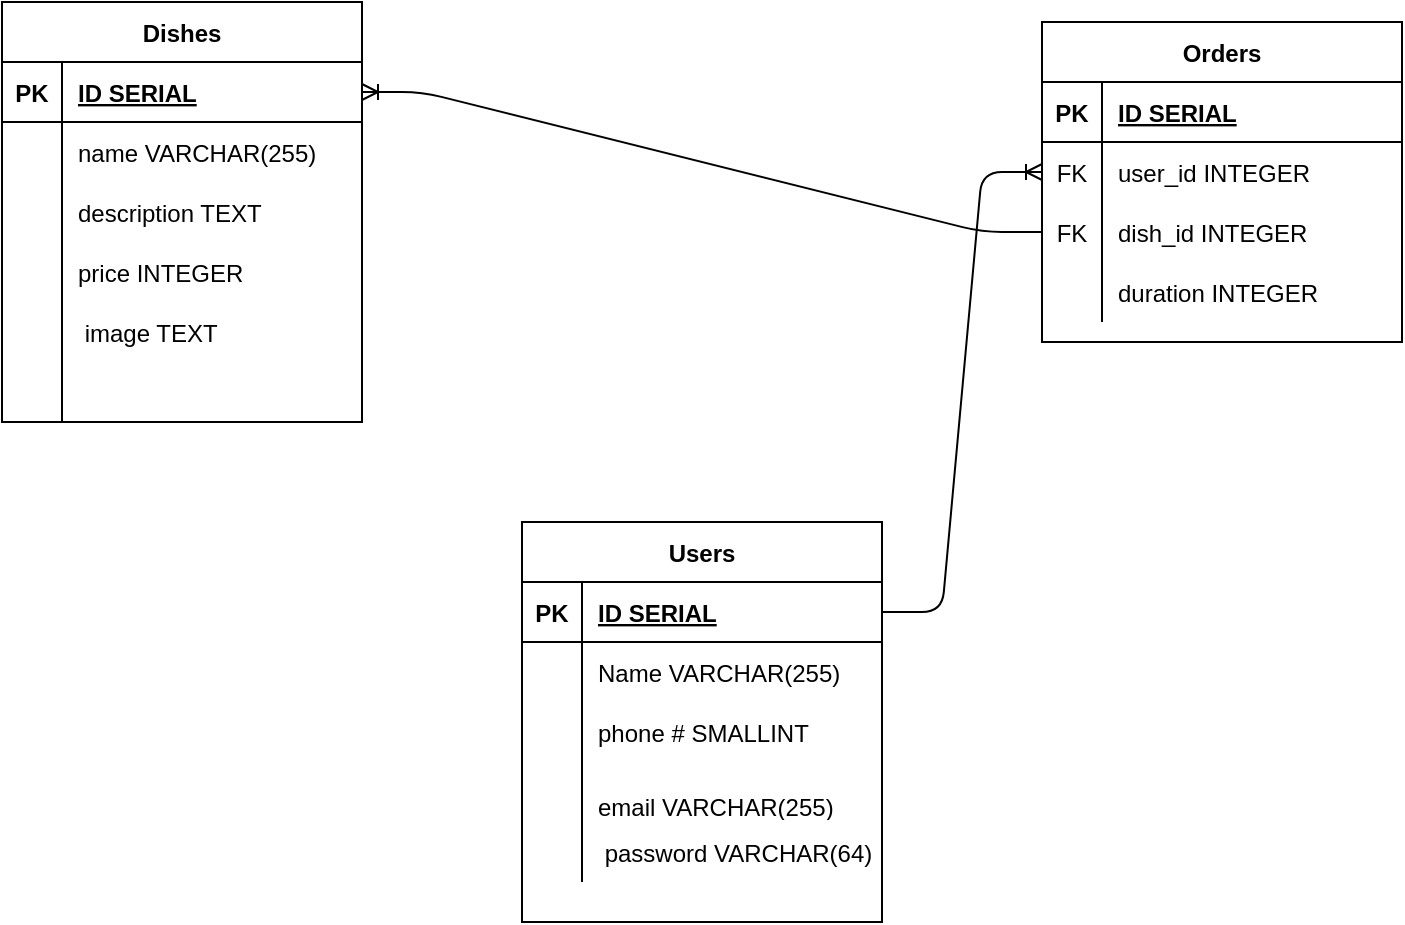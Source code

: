 <mxfile version="14.9.8" type="device"><diagram id="2jXXKS4MsH2hTnXp9MCN" name="Page-1"><mxGraphModel dx="451" dy="662" grid="1" gridSize="10" guides="1" tooltips="1" connect="1" arrows="1" fold="1" page="1" pageScale="1" pageWidth="850" pageHeight="1100" math="0" shadow="0"><root><mxCell id="0"/><mxCell id="1" parent="0"/><mxCell id="ya6E0TkoqodQedfXfJdZ-1" value="Users" style="shape=table;startSize=30;container=1;collapsible=1;childLayout=tableLayout;fixedRows=1;rowLines=0;fontStyle=1;align=center;resizeLast=1;" vertex="1" parent="1"><mxGeometry x="320" y="330" width="180" height="200" as="geometry"/></mxCell><mxCell id="ya6E0TkoqodQedfXfJdZ-2" value="" style="shape=partialRectangle;collapsible=0;dropTarget=0;pointerEvents=0;fillColor=none;top=0;left=0;bottom=1;right=0;points=[[0,0.5],[1,0.5]];portConstraint=eastwest;" vertex="1" parent="ya6E0TkoqodQedfXfJdZ-1"><mxGeometry y="30" width="180" height="30" as="geometry"/></mxCell><mxCell id="ya6E0TkoqodQedfXfJdZ-3" value="PK" style="shape=partialRectangle;connectable=0;fillColor=none;top=0;left=0;bottom=0;right=0;fontStyle=1;overflow=hidden;" vertex="1" parent="ya6E0TkoqodQedfXfJdZ-2"><mxGeometry width="30" height="30" as="geometry"/></mxCell><mxCell id="ya6E0TkoqodQedfXfJdZ-4" value="ID SERIAL" style="shape=partialRectangle;connectable=0;fillColor=none;top=0;left=0;bottom=0;right=0;align=left;spacingLeft=6;fontStyle=5;overflow=hidden;" vertex="1" parent="ya6E0TkoqodQedfXfJdZ-2"><mxGeometry x="30" width="150" height="30" as="geometry"/></mxCell><mxCell id="ya6E0TkoqodQedfXfJdZ-5" value="" style="shape=partialRectangle;collapsible=0;dropTarget=0;pointerEvents=0;fillColor=none;top=0;left=0;bottom=0;right=0;points=[[0,0.5],[1,0.5]];portConstraint=eastwest;" vertex="1" parent="ya6E0TkoqodQedfXfJdZ-1"><mxGeometry y="60" width="180" height="30" as="geometry"/></mxCell><mxCell id="ya6E0TkoqodQedfXfJdZ-6" value="" style="shape=partialRectangle;connectable=0;fillColor=none;top=0;left=0;bottom=0;right=0;editable=1;overflow=hidden;" vertex="1" parent="ya6E0TkoqodQedfXfJdZ-5"><mxGeometry width="30" height="30" as="geometry"/></mxCell><mxCell id="ya6E0TkoqodQedfXfJdZ-7" value="Name VARCHAR(255)" style="shape=partialRectangle;connectable=0;fillColor=none;top=0;left=0;bottom=0;right=0;align=left;spacingLeft=6;overflow=hidden;" vertex="1" parent="ya6E0TkoqodQedfXfJdZ-5"><mxGeometry x="30" width="150" height="30" as="geometry"/></mxCell><mxCell id="ya6E0TkoqodQedfXfJdZ-8" value="" style="shape=partialRectangle;collapsible=0;dropTarget=0;pointerEvents=0;fillColor=none;top=0;left=0;bottom=0;right=0;points=[[0,0.5],[1,0.5]];portConstraint=eastwest;" vertex="1" parent="ya6E0TkoqodQedfXfJdZ-1"><mxGeometry y="90" width="180" height="30" as="geometry"/></mxCell><mxCell id="ya6E0TkoqodQedfXfJdZ-9" value="" style="shape=partialRectangle;connectable=0;fillColor=none;top=0;left=0;bottom=0;right=0;editable=1;overflow=hidden;" vertex="1" parent="ya6E0TkoqodQedfXfJdZ-8"><mxGeometry width="30" height="30" as="geometry"/></mxCell><mxCell id="ya6E0TkoqodQedfXfJdZ-10" value="phone # SMALLINT" style="shape=partialRectangle;connectable=0;fillColor=none;top=0;left=0;bottom=0;right=0;align=left;spacingLeft=6;overflow=hidden;" vertex="1" parent="ya6E0TkoqodQedfXfJdZ-8"><mxGeometry x="30" width="150" height="30" as="geometry"/></mxCell><mxCell id="ya6E0TkoqodQedfXfJdZ-11" value="" style="shape=partialRectangle;collapsible=0;dropTarget=0;pointerEvents=0;fillColor=none;top=0;left=0;bottom=0;right=0;points=[[0,0.5],[1,0.5]];portConstraint=eastwest;" vertex="1" parent="ya6E0TkoqodQedfXfJdZ-1"><mxGeometry y="120" width="180" height="30" as="geometry"/></mxCell><mxCell id="ya6E0TkoqodQedfXfJdZ-12" value="" style="shape=partialRectangle;connectable=0;fillColor=none;top=0;left=0;bottom=0;right=0;editable=1;overflow=hidden;" vertex="1" parent="ya6E0TkoqodQedfXfJdZ-11"><mxGeometry width="30" height="30" as="geometry"/></mxCell><mxCell id="ya6E0TkoqodQedfXfJdZ-13" value="&#10;email VARCHAR(255)" style="shape=partialRectangle;connectable=0;fillColor=none;top=0;left=0;bottom=0;right=0;align=left;spacingLeft=6;overflow=hidden;" vertex="1" parent="ya6E0TkoqodQedfXfJdZ-11"><mxGeometry x="30" width="150" height="30" as="geometry"/></mxCell><mxCell id="ya6E0TkoqodQedfXfJdZ-14" value="" style="shape=partialRectangle;collapsible=0;dropTarget=0;pointerEvents=0;fillColor=none;top=0;left=0;bottom=0;right=0;points=[[0,0.5],[1,0.5]];portConstraint=eastwest;" vertex="1" parent="ya6E0TkoqodQedfXfJdZ-1"><mxGeometry y="150" width="180" height="30" as="geometry"/></mxCell><mxCell id="ya6E0TkoqodQedfXfJdZ-15" value="" style="shape=partialRectangle;connectable=0;fillColor=none;top=0;left=0;bottom=0;right=0;editable=1;overflow=hidden;" vertex="1" parent="ya6E0TkoqodQedfXfJdZ-14"><mxGeometry width="30" height="30" as="geometry"/></mxCell><mxCell id="ya6E0TkoqodQedfXfJdZ-16" value=" password VARCHAR(64)" style="shape=partialRectangle;connectable=0;fillColor=none;top=0;left=0;bottom=0;right=0;align=left;spacingLeft=6;overflow=hidden;" vertex="1" parent="ya6E0TkoqodQedfXfJdZ-14"><mxGeometry x="30" width="150" height="30" as="geometry"/></mxCell><mxCell id="ya6E0TkoqodQedfXfJdZ-17" value="Dishes" style="shape=table;startSize=30;container=1;collapsible=1;childLayout=tableLayout;fixedRows=1;rowLines=0;fontStyle=1;align=center;resizeLast=1;" vertex="1" parent="1"><mxGeometry x="60" y="70" width="180" height="210" as="geometry"/></mxCell><mxCell id="ya6E0TkoqodQedfXfJdZ-18" value="" style="shape=partialRectangle;collapsible=0;dropTarget=0;pointerEvents=0;fillColor=none;top=0;left=0;bottom=1;right=0;points=[[0,0.5],[1,0.5]];portConstraint=eastwest;" vertex="1" parent="ya6E0TkoqodQedfXfJdZ-17"><mxGeometry y="30" width="180" height="30" as="geometry"/></mxCell><mxCell id="ya6E0TkoqodQedfXfJdZ-19" value="PK" style="shape=partialRectangle;connectable=0;fillColor=none;top=0;left=0;bottom=0;right=0;fontStyle=1;overflow=hidden;" vertex="1" parent="ya6E0TkoqodQedfXfJdZ-18"><mxGeometry width="30" height="30" as="geometry"/></mxCell><mxCell id="ya6E0TkoqodQedfXfJdZ-20" value="ID SERIAL" style="shape=partialRectangle;connectable=0;fillColor=none;top=0;left=0;bottom=0;right=0;align=left;spacingLeft=6;fontStyle=5;overflow=hidden;" vertex="1" parent="ya6E0TkoqodQedfXfJdZ-18"><mxGeometry x="30" width="150" height="30" as="geometry"/></mxCell><mxCell id="ya6E0TkoqodQedfXfJdZ-21" value="" style="shape=partialRectangle;collapsible=0;dropTarget=0;pointerEvents=0;fillColor=none;top=0;left=0;bottom=0;right=0;points=[[0,0.5],[1,0.5]];portConstraint=eastwest;" vertex="1" parent="ya6E0TkoqodQedfXfJdZ-17"><mxGeometry y="60" width="180" height="30" as="geometry"/></mxCell><mxCell id="ya6E0TkoqodQedfXfJdZ-22" value="" style="shape=partialRectangle;connectable=0;fillColor=none;top=0;left=0;bottom=0;right=0;editable=1;overflow=hidden;" vertex="1" parent="ya6E0TkoqodQedfXfJdZ-21"><mxGeometry width="30" height="30" as="geometry"/></mxCell><mxCell id="ya6E0TkoqodQedfXfJdZ-23" value="name VARCHAR(255)" style="shape=partialRectangle;connectable=0;fillColor=none;top=0;left=0;bottom=0;right=0;align=left;spacingLeft=6;overflow=hidden;" vertex="1" parent="ya6E0TkoqodQedfXfJdZ-21"><mxGeometry x="30" width="150" height="30" as="geometry"/></mxCell><mxCell id="ya6E0TkoqodQedfXfJdZ-24" value="" style="shape=partialRectangle;collapsible=0;dropTarget=0;pointerEvents=0;fillColor=none;top=0;left=0;bottom=0;right=0;points=[[0,0.5],[1,0.5]];portConstraint=eastwest;" vertex="1" parent="ya6E0TkoqodQedfXfJdZ-17"><mxGeometry y="90" width="180" height="30" as="geometry"/></mxCell><mxCell id="ya6E0TkoqodQedfXfJdZ-25" value="" style="shape=partialRectangle;connectable=0;fillColor=none;top=0;left=0;bottom=0;right=0;editable=1;overflow=hidden;" vertex="1" parent="ya6E0TkoqodQedfXfJdZ-24"><mxGeometry width="30" height="30" as="geometry"/></mxCell><mxCell id="ya6E0TkoqodQedfXfJdZ-26" value="description TEXT" style="shape=partialRectangle;connectable=0;fillColor=none;top=0;left=0;bottom=0;right=0;align=left;spacingLeft=6;overflow=hidden;" vertex="1" parent="ya6E0TkoqodQedfXfJdZ-24"><mxGeometry x="30" width="150" height="30" as="geometry"/></mxCell><mxCell id="ya6E0TkoqodQedfXfJdZ-27" value="" style="shape=partialRectangle;collapsible=0;dropTarget=0;pointerEvents=0;fillColor=none;top=0;left=0;bottom=0;right=0;points=[[0,0.5],[1,0.5]];portConstraint=eastwest;" vertex="1" parent="ya6E0TkoqodQedfXfJdZ-17"><mxGeometry y="120" width="180" height="30" as="geometry"/></mxCell><mxCell id="ya6E0TkoqodQedfXfJdZ-28" value="" style="shape=partialRectangle;connectable=0;fillColor=none;top=0;left=0;bottom=0;right=0;editable=1;overflow=hidden;" vertex="1" parent="ya6E0TkoqodQedfXfJdZ-27"><mxGeometry width="30" height="30" as="geometry"/></mxCell><mxCell id="ya6E0TkoqodQedfXfJdZ-29" value="price INTEGER" style="shape=partialRectangle;connectable=0;fillColor=none;top=0;left=0;bottom=0;right=0;align=left;spacingLeft=6;overflow=hidden;" vertex="1" parent="ya6E0TkoqodQedfXfJdZ-27"><mxGeometry x="30" width="150" height="30" as="geometry"/></mxCell><mxCell id="ya6E0TkoqodQedfXfJdZ-30" value="" style="shape=partialRectangle;collapsible=0;dropTarget=0;pointerEvents=0;fillColor=none;top=0;left=0;bottom=0;right=0;points=[[0,0.5],[1,0.5]];portConstraint=eastwest;" vertex="1" parent="ya6E0TkoqodQedfXfJdZ-17"><mxGeometry y="150" width="180" height="30" as="geometry"/></mxCell><mxCell id="ya6E0TkoqodQedfXfJdZ-31" value="" style="shape=partialRectangle;connectable=0;fillColor=none;top=0;left=0;bottom=0;right=0;editable=1;overflow=hidden;" vertex="1" parent="ya6E0TkoqodQedfXfJdZ-30"><mxGeometry width="30" height="30" as="geometry"/></mxCell><mxCell id="ya6E0TkoqodQedfXfJdZ-32" value=" image TEXT" style="shape=partialRectangle;connectable=0;fillColor=none;top=0;left=0;bottom=0;right=0;align=left;spacingLeft=6;overflow=hidden;" vertex="1" parent="ya6E0TkoqodQedfXfJdZ-30"><mxGeometry x="30" width="150" height="30" as="geometry"/></mxCell><mxCell id="ya6E0TkoqodQedfXfJdZ-33" value="" style="shape=partialRectangle;collapsible=0;dropTarget=0;pointerEvents=0;fillColor=none;top=0;left=0;bottom=0;right=0;points=[[0,0.5],[1,0.5]];portConstraint=eastwest;" vertex="1" parent="ya6E0TkoqodQedfXfJdZ-17"><mxGeometry y="180" width="180" height="30" as="geometry"/></mxCell><mxCell id="ya6E0TkoqodQedfXfJdZ-34" value="" style="shape=partialRectangle;connectable=0;fillColor=none;top=0;left=0;bottom=0;right=0;editable=1;overflow=hidden;" vertex="1" parent="ya6E0TkoqodQedfXfJdZ-33"><mxGeometry width="30" height="30" as="geometry"/></mxCell><mxCell id="ya6E0TkoqodQedfXfJdZ-35" value="" style="shape=partialRectangle;connectable=0;fillColor=none;top=0;left=0;bottom=0;right=0;align=left;spacingLeft=6;overflow=hidden;" vertex="1" parent="ya6E0TkoqodQedfXfJdZ-33"><mxGeometry x="30" width="150" height="30" as="geometry"/></mxCell><mxCell id="ya6E0TkoqodQedfXfJdZ-36" value="Orders" style="shape=table;startSize=30;container=1;collapsible=1;childLayout=tableLayout;fixedRows=1;rowLines=0;fontStyle=1;align=center;resizeLast=1;" vertex="1" parent="1"><mxGeometry x="580" y="80" width="180" height="160" as="geometry"/></mxCell><mxCell id="ya6E0TkoqodQedfXfJdZ-37" value="" style="shape=partialRectangle;collapsible=0;dropTarget=0;pointerEvents=0;fillColor=none;top=0;left=0;bottom=1;right=0;points=[[0,0.5],[1,0.5]];portConstraint=eastwest;" vertex="1" parent="ya6E0TkoqodQedfXfJdZ-36"><mxGeometry y="30" width="180" height="30" as="geometry"/></mxCell><mxCell id="ya6E0TkoqodQedfXfJdZ-38" value="PK" style="shape=partialRectangle;connectable=0;fillColor=none;top=0;left=0;bottom=0;right=0;fontStyle=1;overflow=hidden;" vertex="1" parent="ya6E0TkoqodQedfXfJdZ-37"><mxGeometry width="30" height="30" as="geometry"/></mxCell><mxCell id="ya6E0TkoqodQedfXfJdZ-39" value="ID SERIAL" style="shape=partialRectangle;connectable=0;fillColor=none;top=0;left=0;bottom=0;right=0;align=left;spacingLeft=6;fontStyle=5;overflow=hidden;" vertex="1" parent="ya6E0TkoqodQedfXfJdZ-37"><mxGeometry x="30" width="150" height="30" as="geometry"/></mxCell><mxCell id="ya6E0TkoqodQedfXfJdZ-40" value="" style="shape=partialRectangle;collapsible=0;dropTarget=0;pointerEvents=0;fillColor=none;top=0;left=0;bottom=0;right=0;points=[[0,0.5],[1,0.5]];portConstraint=eastwest;" vertex="1" parent="ya6E0TkoqodQedfXfJdZ-36"><mxGeometry y="60" width="180" height="30" as="geometry"/></mxCell><mxCell id="ya6E0TkoqodQedfXfJdZ-41" value="FK" style="shape=partialRectangle;connectable=0;fillColor=none;top=0;left=0;bottom=0;right=0;editable=1;overflow=hidden;" vertex="1" parent="ya6E0TkoqodQedfXfJdZ-40"><mxGeometry width="30" height="30" as="geometry"/></mxCell><mxCell id="ya6E0TkoqodQedfXfJdZ-42" value="user_id INTEGER" style="shape=partialRectangle;connectable=0;fillColor=none;top=0;left=0;bottom=0;right=0;align=left;spacingLeft=6;overflow=hidden;" vertex="1" parent="ya6E0TkoqodQedfXfJdZ-40"><mxGeometry x="30" width="150" height="30" as="geometry"/></mxCell><mxCell id="ya6E0TkoqodQedfXfJdZ-43" value="" style="shape=partialRectangle;collapsible=0;dropTarget=0;pointerEvents=0;fillColor=none;top=0;left=0;bottom=0;right=0;points=[[0,0.5],[1,0.5]];portConstraint=eastwest;" vertex="1" parent="ya6E0TkoqodQedfXfJdZ-36"><mxGeometry y="90" width="180" height="30" as="geometry"/></mxCell><mxCell id="ya6E0TkoqodQedfXfJdZ-44" value="FK" style="shape=partialRectangle;connectable=0;fillColor=none;top=0;left=0;bottom=0;right=0;editable=1;overflow=hidden;" vertex="1" parent="ya6E0TkoqodQedfXfJdZ-43"><mxGeometry width="30" height="30" as="geometry"/></mxCell><mxCell id="ya6E0TkoqodQedfXfJdZ-45" value="dish_id INTEGER" style="shape=partialRectangle;connectable=0;fillColor=none;top=0;left=0;bottom=0;right=0;align=left;spacingLeft=6;overflow=hidden;" vertex="1" parent="ya6E0TkoqodQedfXfJdZ-43"><mxGeometry x="30" width="150" height="30" as="geometry"/></mxCell><mxCell id="ya6E0TkoqodQedfXfJdZ-46" value="" style="shape=partialRectangle;collapsible=0;dropTarget=0;pointerEvents=0;fillColor=none;top=0;left=0;bottom=0;right=0;points=[[0,0.5],[1,0.5]];portConstraint=eastwest;" vertex="1" parent="ya6E0TkoqodQedfXfJdZ-36"><mxGeometry y="120" width="180" height="30" as="geometry"/></mxCell><mxCell id="ya6E0TkoqodQedfXfJdZ-47" value="" style="shape=partialRectangle;connectable=0;fillColor=none;top=0;left=0;bottom=0;right=0;editable=1;overflow=hidden;" vertex="1" parent="ya6E0TkoqodQedfXfJdZ-46"><mxGeometry width="30" height="30" as="geometry"/></mxCell><mxCell id="ya6E0TkoqodQedfXfJdZ-48" value="duration INTEGER" style="shape=partialRectangle;connectable=0;fillColor=none;top=0;left=0;bottom=0;right=0;align=left;spacingLeft=6;overflow=hidden;" vertex="1" parent="ya6E0TkoqodQedfXfJdZ-46"><mxGeometry x="30" width="150" height="30" as="geometry"/></mxCell><mxCell id="ya6E0TkoqodQedfXfJdZ-49" value="" style="edgeStyle=entityRelationEdgeStyle;fontSize=12;html=1;endArrow=ERoneToMany;exitX=1;exitY=0.5;exitDx=0;exitDy=0;entryX=0;entryY=0.5;entryDx=0;entryDy=0;" edge="1" parent="1" source="ya6E0TkoqodQedfXfJdZ-2" target="ya6E0TkoqodQedfXfJdZ-40"><mxGeometry width="100" height="100" relative="1" as="geometry"><mxPoint x="180" y="530" as="sourcePoint"/><mxPoint x="280" y="430" as="targetPoint"/></mxGeometry></mxCell><mxCell id="ya6E0TkoqodQedfXfJdZ-50" value="" style="edgeStyle=entityRelationEdgeStyle;fontSize=12;html=1;endArrow=ERoneToMany;entryX=1;entryY=0.5;entryDx=0;entryDy=0;exitX=0;exitY=0.5;exitDx=0;exitDy=0;" edge="1" parent="1" source="ya6E0TkoqodQedfXfJdZ-43" target="ya6E0TkoqodQedfXfJdZ-18"><mxGeometry width="100" height="100" relative="1" as="geometry"><mxPoint x="380" y="210" as="sourcePoint"/><mxPoint x="620" y="380" as="targetPoint"/></mxGeometry></mxCell></root></mxGraphModel></diagram></mxfile>